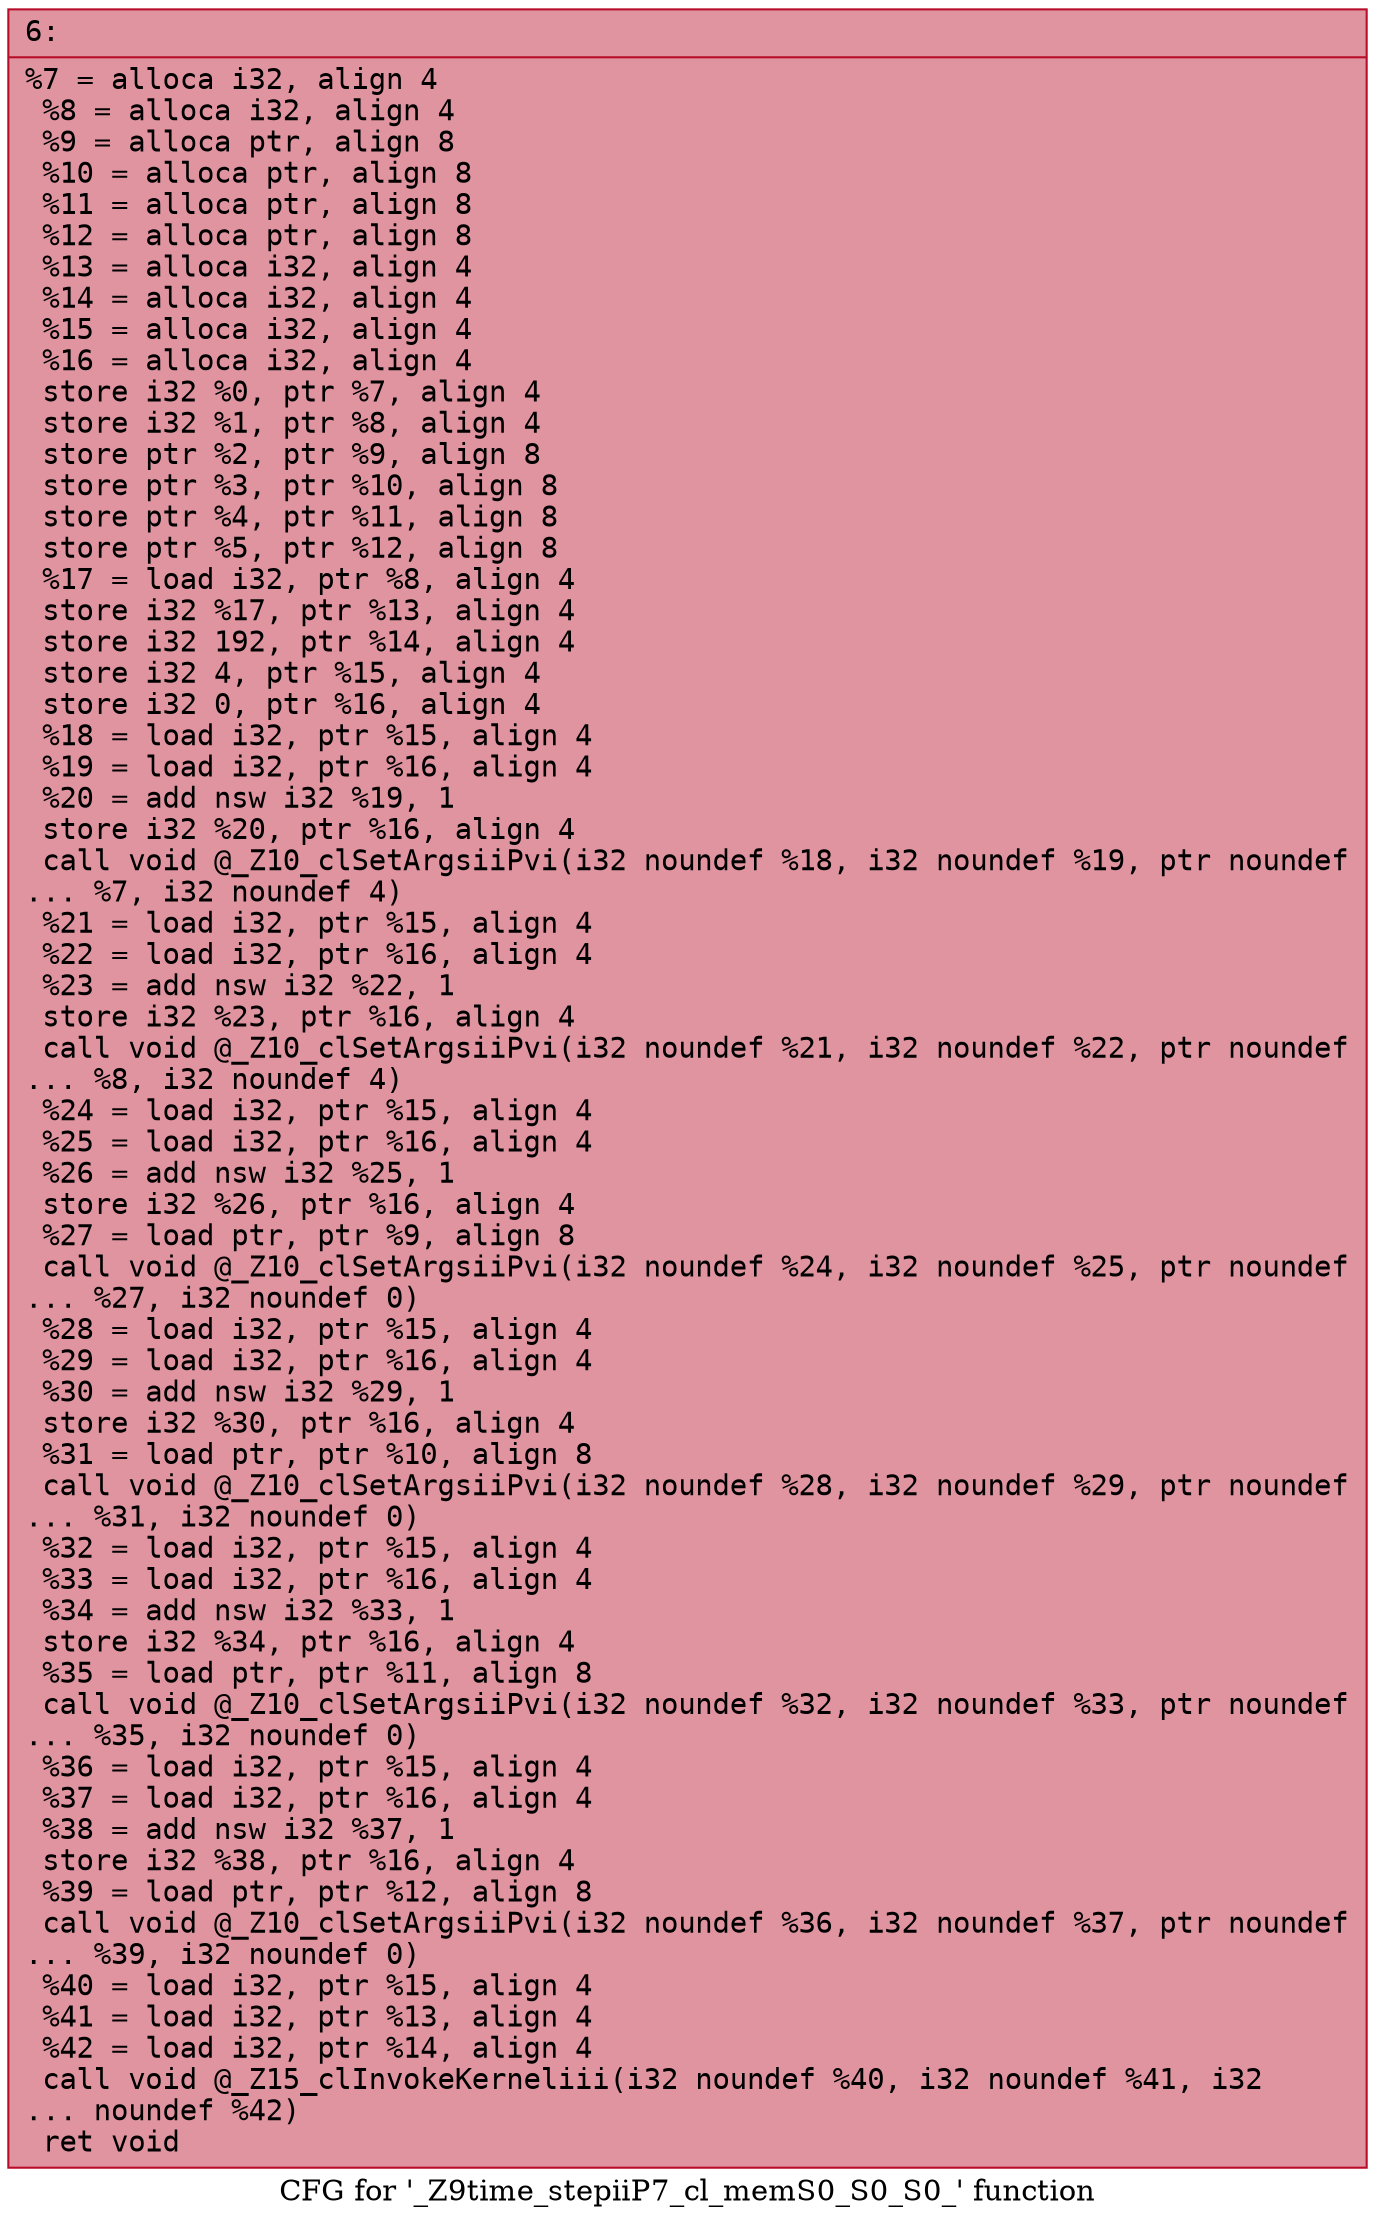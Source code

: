 digraph "CFG for '_Z9time_stepiiP7_cl_memS0_S0_S0_' function" {
	label="CFG for '_Z9time_stepiiP7_cl_memS0_S0_S0_' function";

	Node0x600000d053b0 [shape=record,color="#b70d28ff", style=filled, fillcolor="#b70d2870" fontname="Courier",label="{6:\l|  %7 = alloca i32, align 4\l  %8 = alloca i32, align 4\l  %9 = alloca ptr, align 8\l  %10 = alloca ptr, align 8\l  %11 = alloca ptr, align 8\l  %12 = alloca ptr, align 8\l  %13 = alloca i32, align 4\l  %14 = alloca i32, align 4\l  %15 = alloca i32, align 4\l  %16 = alloca i32, align 4\l  store i32 %0, ptr %7, align 4\l  store i32 %1, ptr %8, align 4\l  store ptr %2, ptr %9, align 8\l  store ptr %3, ptr %10, align 8\l  store ptr %4, ptr %11, align 8\l  store ptr %5, ptr %12, align 8\l  %17 = load i32, ptr %8, align 4\l  store i32 %17, ptr %13, align 4\l  store i32 192, ptr %14, align 4\l  store i32 4, ptr %15, align 4\l  store i32 0, ptr %16, align 4\l  %18 = load i32, ptr %15, align 4\l  %19 = load i32, ptr %16, align 4\l  %20 = add nsw i32 %19, 1\l  store i32 %20, ptr %16, align 4\l  call void @_Z10_clSetArgsiiPvi(i32 noundef %18, i32 noundef %19, ptr noundef\l... %7, i32 noundef 4)\l  %21 = load i32, ptr %15, align 4\l  %22 = load i32, ptr %16, align 4\l  %23 = add nsw i32 %22, 1\l  store i32 %23, ptr %16, align 4\l  call void @_Z10_clSetArgsiiPvi(i32 noundef %21, i32 noundef %22, ptr noundef\l... %8, i32 noundef 4)\l  %24 = load i32, ptr %15, align 4\l  %25 = load i32, ptr %16, align 4\l  %26 = add nsw i32 %25, 1\l  store i32 %26, ptr %16, align 4\l  %27 = load ptr, ptr %9, align 8\l  call void @_Z10_clSetArgsiiPvi(i32 noundef %24, i32 noundef %25, ptr noundef\l... %27, i32 noundef 0)\l  %28 = load i32, ptr %15, align 4\l  %29 = load i32, ptr %16, align 4\l  %30 = add nsw i32 %29, 1\l  store i32 %30, ptr %16, align 4\l  %31 = load ptr, ptr %10, align 8\l  call void @_Z10_clSetArgsiiPvi(i32 noundef %28, i32 noundef %29, ptr noundef\l... %31, i32 noundef 0)\l  %32 = load i32, ptr %15, align 4\l  %33 = load i32, ptr %16, align 4\l  %34 = add nsw i32 %33, 1\l  store i32 %34, ptr %16, align 4\l  %35 = load ptr, ptr %11, align 8\l  call void @_Z10_clSetArgsiiPvi(i32 noundef %32, i32 noundef %33, ptr noundef\l... %35, i32 noundef 0)\l  %36 = load i32, ptr %15, align 4\l  %37 = load i32, ptr %16, align 4\l  %38 = add nsw i32 %37, 1\l  store i32 %38, ptr %16, align 4\l  %39 = load ptr, ptr %12, align 8\l  call void @_Z10_clSetArgsiiPvi(i32 noundef %36, i32 noundef %37, ptr noundef\l... %39, i32 noundef 0)\l  %40 = load i32, ptr %15, align 4\l  %41 = load i32, ptr %13, align 4\l  %42 = load i32, ptr %14, align 4\l  call void @_Z15_clInvokeKerneliii(i32 noundef %40, i32 noundef %41, i32\l... noundef %42)\l  ret void\l}"];
}
